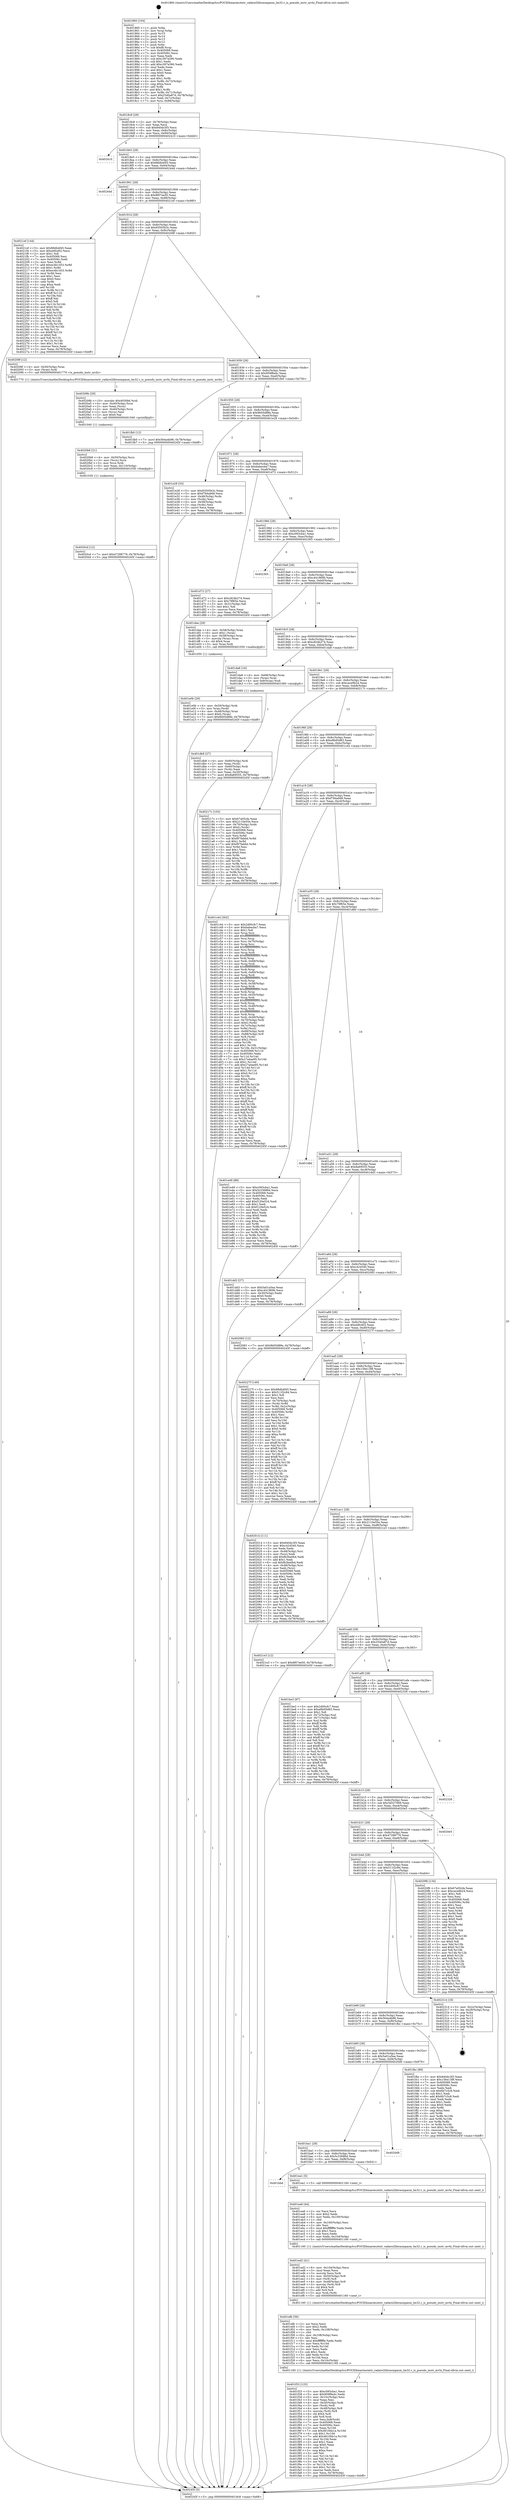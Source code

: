 digraph "0x401860" {
  label = "0x401860 (/mnt/c/Users/mathe/Desktop/tcc/POCII/binaries/extr_radare2librasmpasm_lm32.c_is_pseudo_instr_mvhi_Final-ollvm.out::main(0))"
  labelloc = "t"
  node[shape=record]

  Entry [label="",width=0.3,height=0.3,shape=circle,fillcolor=black,style=filled]
  "0x4018c8" [label="{
     0x4018c8 [29]\l
     | [instrs]\l
     &nbsp;&nbsp;0x4018c8 \<+3\>: mov -0x78(%rbp),%eax\l
     &nbsp;&nbsp;0x4018cb \<+2\>: mov %eax,%ecx\l
     &nbsp;&nbsp;0x4018cd \<+6\>: sub $0x840dc3f3,%ecx\l
     &nbsp;&nbsp;0x4018d3 \<+6\>: mov %eax,-0x8c(%rbp)\l
     &nbsp;&nbsp;0x4018d9 \<+6\>: mov %ecx,-0x90(%rbp)\l
     &nbsp;&nbsp;0x4018df \<+6\>: je 0000000000402410 \<main+0xbb0\>\l
  }"]
  "0x402410" [label="{
     0x402410\l
  }", style=dashed]
  "0x4018e5" [label="{
     0x4018e5 [28]\l
     | [instrs]\l
     &nbsp;&nbsp;0x4018e5 \<+5\>: jmp 00000000004018ea \<main+0x8a\>\l
     &nbsp;&nbsp;0x4018ea \<+6\>: mov -0x8c(%rbp),%eax\l
     &nbsp;&nbsp;0x4018f0 \<+5\>: sub $0x88db4f45,%eax\l
     &nbsp;&nbsp;0x4018f5 \<+6\>: mov %eax,-0x94(%rbp)\l
     &nbsp;&nbsp;0x4018fb \<+6\>: je 000000000040244d \<main+0xbed\>\l
  }"]
  Exit [label="",width=0.3,height=0.3,shape=circle,fillcolor=black,style=filled,peripheries=2]
  "0x40244d" [label="{
     0x40244d\l
  }", style=dashed]
  "0x401901" [label="{
     0x401901 [28]\l
     | [instrs]\l
     &nbsp;&nbsp;0x401901 \<+5\>: jmp 0000000000401906 \<main+0xa6\>\l
     &nbsp;&nbsp;0x401906 \<+6\>: mov -0x8c(%rbp),%eax\l
     &nbsp;&nbsp;0x40190c \<+5\>: sub $0x8f07ee50,%eax\l
     &nbsp;&nbsp;0x401911 \<+6\>: mov %eax,-0x98(%rbp)\l
     &nbsp;&nbsp;0x401917 \<+6\>: je 00000000004021ef \<main+0x98f\>\l
  }"]
  "0x4020cd" [label="{
     0x4020cd [12]\l
     | [instrs]\l
     &nbsp;&nbsp;0x4020cd \<+7\>: movl $0x47288776,-0x78(%rbp)\l
     &nbsp;&nbsp;0x4020d4 \<+5\>: jmp 000000000040245f \<main+0xbff\>\l
  }"]
  "0x4021ef" [label="{
     0x4021ef [144]\l
     | [instrs]\l
     &nbsp;&nbsp;0x4021ef \<+5\>: mov $0x88db4f45,%eax\l
     &nbsp;&nbsp;0x4021f4 \<+5\>: mov $0xd4fcd02,%ecx\l
     &nbsp;&nbsp;0x4021f9 \<+2\>: mov $0x1,%dl\l
     &nbsp;&nbsp;0x4021fb \<+7\>: mov 0x405068,%esi\l
     &nbsp;&nbsp;0x402202 \<+7\>: mov 0x40506c,%edi\l
     &nbsp;&nbsp;0x402209 \<+3\>: mov %esi,%r8d\l
     &nbsp;&nbsp;0x40220c \<+7\>: add $0xec4b1453,%r8d\l
     &nbsp;&nbsp;0x402213 \<+4\>: sub $0x1,%r8d\l
     &nbsp;&nbsp;0x402217 \<+7\>: sub $0xec4b1453,%r8d\l
     &nbsp;&nbsp;0x40221e \<+4\>: imul %r8d,%esi\l
     &nbsp;&nbsp;0x402222 \<+3\>: and $0x1,%esi\l
     &nbsp;&nbsp;0x402225 \<+3\>: cmp $0x0,%esi\l
     &nbsp;&nbsp;0x402228 \<+4\>: sete %r9b\l
     &nbsp;&nbsp;0x40222c \<+3\>: cmp $0xa,%edi\l
     &nbsp;&nbsp;0x40222f \<+4\>: setl %r10b\l
     &nbsp;&nbsp;0x402233 \<+3\>: mov %r9b,%r11b\l
     &nbsp;&nbsp;0x402236 \<+4\>: xor $0xff,%r11b\l
     &nbsp;&nbsp;0x40223a \<+3\>: mov %r10b,%bl\l
     &nbsp;&nbsp;0x40223d \<+3\>: xor $0xff,%bl\l
     &nbsp;&nbsp;0x402240 \<+3\>: xor $0x0,%dl\l
     &nbsp;&nbsp;0x402243 \<+3\>: mov %r11b,%r14b\l
     &nbsp;&nbsp;0x402246 \<+4\>: and $0x0,%r14b\l
     &nbsp;&nbsp;0x40224a \<+3\>: and %dl,%r9b\l
     &nbsp;&nbsp;0x40224d \<+3\>: mov %bl,%r15b\l
     &nbsp;&nbsp;0x402250 \<+4\>: and $0x0,%r15b\l
     &nbsp;&nbsp;0x402254 \<+3\>: and %dl,%r10b\l
     &nbsp;&nbsp;0x402257 \<+3\>: or %r9b,%r14b\l
     &nbsp;&nbsp;0x40225a \<+3\>: or %r10b,%r15b\l
     &nbsp;&nbsp;0x40225d \<+3\>: xor %r15b,%r14b\l
     &nbsp;&nbsp;0x402260 \<+3\>: or %bl,%r11b\l
     &nbsp;&nbsp;0x402263 \<+4\>: xor $0xff,%r11b\l
     &nbsp;&nbsp;0x402267 \<+3\>: or $0x0,%dl\l
     &nbsp;&nbsp;0x40226a \<+3\>: and %dl,%r11b\l
     &nbsp;&nbsp;0x40226d \<+3\>: or %r11b,%r14b\l
     &nbsp;&nbsp;0x402270 \<+4\>: test $0x1,%r14b\l
     &nbsp;&nbsp;0x402274 \<+3\>: cmovne %ecx,%eax\l
     &nbsp;&nbsp;0x402277 \<+3\>: mov %eax,-0x78(%rbp)\l
     &nbsp;&nbsp;0x40227a \<+5\>: jmp 000000000040245f \<main+0xbff\>\l
  }"]
  "0x40191d" [label="{
     0x40191d [28]\l
     | [instrs]\l
     &nbsp;&nbsp;0x40191d \<+5\>: jmp 0000000000401922 \<main+0xc2\>\l
     &nbsp;&nbsp;0x401922 \<+6\>: mov -0x8c(%rbp),%eax\l
     &nbsp;&nbsp;0x401928 \<+5\>: sub $0x93505b3c,%eax\l
     &nbsp;&nbsp;0x40192d \<+6\>: mov %eax,-0x9c(%rbp)\l
     &nbsp;&nbsp;0x401933 \<+6\>: je 000000000040208f \<main+0x82f\>\l
  }"]
  "0x4020b8" [label="{
     0x4020b8 [21]\l
     | [instrs]\l
     &nbsp;&nbsp;0x4020b8 \<+4\>: mov -0x50(%rbp),%rcx\l
     &nbsp;&nbsp;0x4020bc \<+3\>: mov (%rcx),%rcx\l
     &nbsp;&nbsp;0x4020bf \<+3\>: mov %rcx,%rdi\l
     &nbsp;&nbsp;0x4020c2 \<+6\>: mov %eax,-0x110(%rbp)\l
     &nbsp;&nbsp;0x4020c8 \<+5\>: call 0000000000401030 \<free@plt\>\l
     | [calls]\l
     &nbsp;&nbsp;0x401030 \{1\} (unknown)\l
  }"]
  "0x40208f" [label="{
     0x40208f [12]\l
     | [instrs]\l
     &nbsp;&nbsp;0x40208f \<+4\>: mov -0x50(%rbp),%rax\l
     &nbsp;&nbsp;0x402093 \<+3\>: mov (%rax),%rdi\l
     &nbsp;&nbsp;0x402096 \<+5\>: call 0000000000401770 \<is_pseudo_instr_mvhi\>\l
     | [calls]\l
     &nbsp;&nbsp;0x401770 \{1\} (/mnt/c/Users/mathe/Desktop/tcc/POCII/binaries/extr_radare2librasmpasm_lm32.c_is_pseudo_instr_mvhi_Final-ollvm.out::is_pseudo_instr_mvhi)\l
  }"]
  "0x401939" [label="{
     0x401939 [28]\l
     | [instrs]\l
     &nbsp;&nbsp;0x401939 \<+5\>: jmp 000000000040193e \<main+0xde\>\l
     &nbsp;&nbsp;0x40193e \<+6\>: mov -0x8c(%rbp),%eax\l
     &nbsp;&nbsp;0x401944 \<+5\>: sub $0x959f8a4c,%eax\l
     &nbsp;&nbsp;0x401949 \<+6\>: mov %eax,-0xa0(%rbp)\l
     &nbsp;&nbsp;0x40194f \<+6\>: je 0000000000401fb0 \<main+0x750\>\l
  }"]
  "0x40209b" [label="{
     0x40209b [29]\l
     | [instrs]\l
     &nbsp;&nbsp;0x40209b \<+10\>: movabs $0x4030b6,%rdi\l
     &nbsp;&nbsp;0x4020a5 \<+4\>: mov -0x40(%rbp),%rcx\l
     &nbsp;&nbsp;0x4020a9 \<+2\>: mov %eax,(%rcx)\l
     &nbsp;&nbsp;0x4020ab \<+4\>: mov -0x40(%rbp),%rcx\l
     &nbsp;&nbsp;0x4020af \<+2\>: mov (%rcx),%esi\l
     &nbsp;&nbsp;0x4020b1 \<+2\>: mov $0x0,%al\l
     &nbsp;&nbsp;0x4020b3 \<+5\>: call 0000000000401040 \<printf@plt\>\l
     | [calls]\l
     &nbsp;&nbsp;0x401040 \{1\} (unknown)\l
  }"]
  "0x401fb0" [label="{
     0x401fb0 [12]\l
     | [instrs]\l
     &nbsp;&nbsp;0x401fb0 \<+7\>: movl $0x564a4b96,-0x78(%rbp)\l
     &nbsp;&nbsp;0x401fb7 \<+5\>: jmp 000000000040245f \<main+0xbff\>\l
  }"]
  "0x401955" [label="{
     0x401955 [28]\l
     | [instrs]\l
     &nbsp;&nbsp;0x401955 \<+5\>: jmp 000000000040195a \<main+0xfa\>\l
     &nbsp;&nbsp;0x40195a \<+6\>: mov -0x8c(%rbp),%eax\l
     &nbsp;&nbsp;0x401960 \<+5\>: sub $0x9b05d88e,%eax\l
     &nbsp;&nbsp;0x401965 \<+6\>: mov %eax,-0xa4(%rbp)\l
     &nbsp;&nbsp;0x40196b \<+6\>: je 0000000000401e28 \<main+0x5c8\>\l
  }"]
  "0x401f33" [label="{
     0x401f33 [125]\l
     | [instrs]\l
     &nbsp;&nbsp;0x401f33 \<+5\>: mov $0xc093cba1,%ecx\l
     &nbsp;&nbsp;0x401f38 \<+5\>: mov $0x959f8a4c,%edx\l
     &nbsp;&nbsp;0x401f3d \<+6\>: mov -0x10c(%rbp),%esi\l
     &nbsp;&nbsp;0x401f43 \<+3\>: imul %eax,%esi\l
     &nbsp;&nbsp;0x401f46 \<+4\>: mov -0x50(%rbp),%rdi\l
     &nbsp;&nbsp;0x401f4a \<+3\>: mov (%rdi),%rdi\l
     &nbsp;&nbsp;0x401f4d \<+4\>: mov -0x48(%rbp),%r8\l
     &nbsp;&nbsp;0x401f51 \<+3\>: movslq (%r8),%r8\l
     &nbsp;&nbsp;0x401f54 \<+4\>: shl $0x4,%r8\l
     &nbsp;&nbsp;0x401f58 \<+3\>: add %r8,%rdi\l
     &nbsp;&nbsp;0x401f5b \<+3\>: mov %esi,0x8(%rdi)\l
     &nbsp;&nbsp;0x401f5e \<+7\>: mov 0x405068,%eax\l
     &nbsp;&nbsp;0x401f65 \<+7\>: mov 0x40506c,%esi\l
     &nbsp;&nbsp;0x401f6c \<+3\>: mov %eax,%r10d\l
     &nbsp;&nbsp;0x401f6f \<+7\>: sub $0x4610bb1a,%r10d\l
     &nbsp;&nbsp;0x401f76 \<+4\>: sub $0x1,%r10d\l
     &nbsp;&nbsp;0x401f7a \<+7\>: add $0x4610bb1a,%r10d\l
     &nbsp;&nbsp;0x401f81 \<+4\>: imul %r10d,%eax\l
     &nbsp;&nbsp;0x401f85 \<+3\>: and $0x1,%eax\l
     &nbsp;&nbsp;0x401f88 \<+3\>: cmp $0x0,%eax\l
     &nbsp;&nbsp;0x401f8b \<+4\>: sete %r11b\l
     &nbsp;&nbsp;0x401f8f \<+3\>: cmp $0xa,%esi\l
     &nbsp;&nbsp;0x401f92 \<+3\>: setl %bl\l
     &nbsp;&nbsp;0x401f95 \<+3\>: mov %r11b,%r14b\l
     &nbsp;&nbsp;0x401f98 \<+3\>: and %bl,%r14b\l
     &nbsp;&nbsp;0x401f9b \<+3\>: xor %bl,%r11b\l
     &nbsp;&nbsp;0x401f9e \<+3\>: or %r11b,%r14b\l
     &nbsp;&nbsp;0x401fa1 \<+4\>: test $0x1,%r14b\l
     &nbsp;&nbsp;0x401fa5 \<+3\>: cmovne %edx,%ecx\l
     &nbsp;&nbsp;0x401fa8 \<+3\>: mov %ecx,-0x78(%rbp)\l
     &nbsp;&nbsp;0x401fab \<+5\>: jmp 000000000040245f \<main+0xbff\>\l
  }"]
  "0x401e28" [label="{
     0x401e28 [33]\l
     | [instrs]\l
     &nbsp;&nbsp;0x401e28 \<+5\>: mov $0x93505b3c,%eax\l
     &nbsp;&nbsp;0x401e2d \<+5\>: mov $0xf784a9d9,%ecx\l
     &nbsp;&nbsp;0x401e32 \<+4\>: mov -0x48(%rbp),%rdx\l
     &nbsp;&nbsp;0x401e36 \<+2\>: mov (%rdx),%esi\l
     &nbsp;&nbsp;0x401e38 \<+4\>: mov -0x58(%rbp),%rdx\l
     &nbsp;&nbsp;0x401e3c \<+2\>: cmp (%rdx),%esi\l
     &nbsp;&nbsp;0x401e3e \<+3\>: cmovl %ecx,%eax\l
     &nbsp;&nbsp;0x401e41 \<+3\>: mov %eax,-0x78(%rbp)\l
     &nbsp;&nbsp;0x401e44 \<+5\>: jmp 000000000040245f \<main+0xbff\>\l
  }"]
  "0x401971" [label="{
     0x401971 [28]\l
     | [instrs]\l
     &nbsp;&nbsp;0x401971 \<+5\>: jmp 0000000000401976 \<main+0x116\>\l
     &nbsp;&nbsp;0x401976 \<+6\>: mov -0x8c(%rbp),%eax\l
     &nbsp;&nbsp;0x40197c \<+5\>: sub $0xbabecba7,%eax\l
     &nbsp;&nbsp;0x401981 \<+6\>: mov %eax,-0xa8(%rbp)\l
     &nbsp;&nbsp;0x401987 \<+6\>: je 0000000000401d72 \<main+0x512\>\l
  }"]
  "0x401efb" [label="{
     0x401efb [56]\l
     | [instrs]\l
     &nbsp;&nbsp;0x401efb \<+2\>: xor %ecx,%ecx\l
     &nbsp;&nbsp;0x401efd \<+5\>: mov $0x2,%edx\l
     &nbsp;&nbsp;0x401f02 \<+6\>: mov %edx,-0x108(%rbp)\l
     &nbsp;&nbsp;0x401f08 \<+1\>: cltd\l
     &nbsp;&nbsp;0x401f09 \<+6\>: mov -0x108(%rbp),%esi\l
     &nbsp;&nbsp;0x401f0f \<+2\>: idiv %esi\l
     &nbsp;&nbsp;0x401f11 \<+6\>: imul $0xfffffffe,%edx,%edx\l
     &nbsp;&nbsp;0x401f17 \<+3\>: mov %ecx,%r10d\l
     &nbsp;&nbsp;0x401f1a \<+3\>: sub %edx,%r10d\l
     &nbsp;&nbsp;0x401f1d \<+2\>: mov %ecx,%edx\l
     &nbsp;&nbsp;0x401f1f \<+3\>: sub $0x1,%edx\l
     &nbsp;&nbsp;0x401f22 \<+3\>: add %edx,%r10d\l
     &nbsp;&nbsp;0x401f25 \<+3\>: sub %r10d,%ecx\l
     &nbsp;&nbsp;0x401f28 \<+6\>: mov %ecx,-0x10c(%rbp)\l
     &nbsp;&nbsp;0x401f2e \<+5\>: call 0000000000401160 \<next_i\>\l
     | [calls]\l
     &nbsp;&nbsp;0x401160 \{1\} (/mnt/c/Users/mathe/Desktop/tcc/POCII/binaries/extr_radare2librasmpasm_lm32.c_is_pseudo_instr_mvhi_Final-ollvm.out::next_i)\l
  }"]
  "0x401d72" [label="{
     0x401d72 [27]\l
     | [instrs]\l
     &nbsp;&nbsp;0x401d72 \<+5\>: mov $0xc824b274,%eax\l
     &nbsp;&nbsp;0x401d77 \<+5\>: mov $0x79f65e,%ecx\l
     &nbsp;&nbsp;0x401d7c \<+3\>: mov -0x31(%rbp),%dl\l
     &nbsp;&nbsp;0x401d7f \<+3\>: test $0x1,%dl\l
     &nbsp;&nbsp;0x401d82 \<+3\>: cmovne %ecx,%eax\l
     &nbsp;&nbsp;0x401d85 \<+3\>: mov %eax,-0x78(%rbp)\l
     &nbsp;&nbsp;0x401d88 \<+5\>: jmp 000000000040245f \<main+0xbff\>\l
  }"]
  "0x40198d" [label="{
     0x40198d [28]\l
     | [instrs]\l
     &nbsp;&nbsp;0x40198d \<+5\>: jmp 0000000000401992 \<main+0x132\>\l
     &nbsp;&nbsp;0x401992 \<+6\>: mov -0x8c(%rbp),%eax\l
     &nbsp;&nbsp;0x401998 \<+5\>: sub $0xc093cba1,%eax\l
     &nbsp;&nbsp;0x40199d \<+6\>: mov %eax,-0xac(%rbp)\l
     &nbsp;&nbsp;0x4019a3 \<+6\>: je 0000000000402365 \<main+0xb05\>\l
  }"]
  "0x401ed2" [label="{
     0x401ed2 [41]\l
     | [instrs]\l
     &nbsp;&nbsp;0x401ed2 \<+6\>: mov -0x104(%rbp),%ecx\l
     &nbsp;&nbsp;0x401ed8 \<+3\>: imul %eax,%ecx\l
     &nbsp;&nbsp;0x401edb \<+3\>: movslq %ecx,%rdi\l
     &nbsp;&nbsp;0x401ede \<+4\>: mov -0x50(%rbp),%r8\l
     &nbsp;&nbsp;0x401ee2 \<+3\>: mov (%r8),%r8\l
     &nbsp;&nbsp;0x401ee5 \<+4\>: mov -0x48(%rbp),%r9\l
     &nbsp;&nbsp;0x401ee9 \<+3\>: movslq (%r9),%r9\l
     &nbsp;&nbsp;0x401eec \<+4\>: shl $0x4,%r9\l
     &nbsp;&nbsp;0x401ef0 \<+3\>: add %r9,%r8\l
     &nbsp;&nbsp;0x401ef3 \<+3\>: mov %rdi,(%r8)\l
     &nbsp;&nbsp;0x401ef6 \<+5\>: call 0000000000401160 \<next_i\>\l
     | [calls]\l
     &nbsp;&nbsp;0x401160 \{1\} (/mnt/c/Users/mathe/Desktop/tcc/POCII/binaries/extr_radare2librasmpasm_lm32.c_is_pseudo_instr_mvhi_Final-ollvm.out::next_i)\l
  }"]
  "0x402365" [label="{
     0x402365\l
  }", style=dashed]
  "0x4019a9" [label="{
     0x4019a9 [28]\l
     | [instrs]\l
     &nbsp;&nbsp;0x4019a9 \<+5\>: jmp 00000000004019ae \<main+0x14e\>\l
     &nbsp;&nbsp;0x4019ae \<+6\>: mov -0x8c(%rbp),%eax\l
     &nbsp;&nbsp;0x4019b4 \<+5\>: sub $0xc441969b,%eax\l
     &nbsp;&nbsp;0x4019b9 \<+6\>: mov %eax,-0xb0(%rbp)\l
     &nbsp;&nbsp;0x4019bf \<+6\>: je 0000000000401dee \<main+0x58e\>\l
  }"]
  "0x401ea6" [label="{
     0x401ea6 [44]\l
     | [instrs]\l
     &nbsp;&nbsp;0x401ea6 \<+2\>: xor %ecx,%ecx\l
     &nbsp;&nbsp;0x401ea8 \<+5\>: mov $0x2,%edx\l
     &nbsp;&nbsp;0x401ead \<+6\>: mov %edx,-0x100(%rbp)\l
     &nbsp;&nbsp;0x401eb3 \<+1\>: cltd\l
     &nbsp;&nbsp;0x401eb4 \<+6\>: mov -0x100(%rbp),%esi\l
     &nbsp;&nbsp;0x401eba \<+2\>: idiv %esi\l
     &nbsp;&nbsp;0x401ebc \<+6\>: imul $0xfffffffe,%edx,%edx\l
     &nbsp;&nbsp;0x401ec2 \<+3\>: sub $0x1,%ecx\l
     &nbsp;&nbsp;0x401ec5 \<+2\>: sub %ecx,%edx\l
     &nbsp;&nbsp;0x401ec7 \<+6\>: mov %edx,-0x104(%rbp)\l
     &nbsp;&nbsp;0x401ecd \<+5\>: call 0000000000401160 \<next_i\>\l
     | [calls]\l
     &nbsp;&nbsp;0x401160 \{1\} (/mnt/c/Users/mathe/Desktop/tcc/POCII/binaries/extr_radare2librasmpasm_lm32.c_is_pseudo_instr_mvhi_Final-ollvm.out::next_i)\l
  }"]
  "0x401dee" [label="{
     0x401dee [29]\l
     | [instrs]\l
     &nbsp;&nbsp;0x401dee \<+4\>: mov -0x58(%rbp),%rax\l
     &nbsp;&nbsp;0x401df2 \<+6\>: movl $0x1,(%rax)\l
     &nbsp;&nbsp;0x401df8 \<+4\>: mov -0x58(%rbp),%rax\l
     &nbsp;&nbsp;0x401dfc \<+3\>: movslq (%rax),%rax\l
     &nbsp;&nbsp;0x401dff \<+4\>: shl $0x4,%rax\l
     &nbsp;&nbsp;0x401e03 \<+3\>: mov %rax,%rdi\l
     &nbsp;&nbsp;0x401e06 \<+5\>: call 0000000000401050 \<malloc@plt\>\l
     | [calls]\l
     &nbsp;&nbsp;0x401050 \{1\} (unknown)\l
  }"]
  "0x4019c5" [label="{
     0x4019c5 [28]\l
     | [instrs]\l
     &nbsp;&nbsp;0x4019c5 \<+5\>: jmp 00000000004019ca \<main+0x16a\>\l
     &nbsp;&nbsp;0x4019ca \<+6\>: mov -0x8c(%rbp),%eax\l
     &nbsp;&nbsp;0x4019d0 \<+5\>: sub $0xc824b274,%eax\l
     &nbsp;&nbsp;0x4019d5 \<+6\>: mov %eax,-0xb4(%rbp)\l
     &nbsp;&nbsp;0x4019db \<+6\>: je 0000000000401da8 \<main+0x548\>\l
  }"]
  "0x401bbd" [label="{
     0x401bbd\l
  }", style=dashed]
  "0x401da8" [label="{
     0x401da8 [16]\l
     | [instrs]\l
     &nbsp;&nbsp;0x401da8 \<+4\>: mov -0x68(%rbp),%rax\l
     &nbsp;&nbsp;0x401dac \<+3\>: mov (%rax),%rax\l
     &nbsp;&nbsp;0x401daf \<+4\>: mov 0x8(%rax),%rdi\l
     &nbsp;&nbsp;0x401db3 \<+5\>: call 0000000000401060 \<atoi@plt\>\l
     | [calls]\l
     &nbsp;&nbsp;0x401060 \{1\} (unknown)\l
  }"]
  "0x4019e1" [label="{
     0x4019e1 [28]\l
     | [instrs]\l
     &nbsp;&nbsp;0x4019e1 \<+5\>: jmp 00000000004019e6 \<main+0x186\>\l
     &nbsp;&nbsp;0x4019e6 \<+6\>: mov -0x8c(%rbp),%eax\l
     &nbsp;&nbsp;0x4019ec \<+5\>: sub $0xcace9b24,%eax\l
     &nbsp;&nbsp;0x4019f1 \<+6\>: mov %eax,-0xb8(%rbp)\l
     &nbsp;&nbsp;0x4019f7 \<+6\>: je 000000000040217c \<main+0x91c\>\l
  }"]
  "0x401ea1" [label="{
     0x401ea1 [5]\l
     | [instrs]\l
     &nbsp;&nbsp;0x401ea1 \<+5\>: call 0000000000401160 \<next_i\>\l
     | [calls]\l
     &nbsp;&nbsp;0x401160 \{1\} (/mnt/c/Users/mathe/Desktop/tcc/POCII/binaries/extr_radare2librasmpasm_lm32.c_is_pseudo_instr_mvhi_Final-ollvm.out::next_i)\l
  }"]
  "0x40217c" [label="{
     0x40217c [103]\l
     | [instrs]\l
     &nbsp;&nbsp;0x40217c \<+5\>: mov $0x67a05cfa,%eax\l
     &nbsp;&nbsp;0x402181 \<+5\>: mov $0x2110e55e,%ecx\l
     &nbsp;&nbsp;0x402186 \<+4\>: mov -0x70(%rbp),%rdx\l
     &nbsp;&nbsp;0x40218a \<+6\>: movl $0x0,(%rdx)\l
     &nbsp;&nbsp;0x402190 \<+7\>: mov 0x405068,%esi\l
     &nbsp;&nbsp;0x402197 \<+7\>: mov 0x40506c,%edi\l
     &nbsp;&nbsp;0x40219e \<+3\>: mov %esi,%r8d\l
     &nbsp;&nbsp;0x4021a1 \<+7\>: sub $0xf97fab6d,%r8d\l
     &nbsp;&nbsp;0x4021a8 \<+4\>: sub $0x1,%r8d\l
     &nbsp;&nbsp;0x4021ac \<+7\>: add $0xf97fab6d,%r8d\l
     &nbsp;&nbsp;0x4021b3 \<+4\>: imul %r8d,%esi\l
     &nbsp;&nbsp;0x4021b7 \<+3\>: and $0x1,%esi\l
     &nbsp;&nbsp;0x4021ba \<+3\>: cmp $0x0,%esi\l
     &nbsp;&nbsp;0x4021bd \<+4\>: sete %r9b\l
     &nbsp;&nbsp;0x4021c1 \<+3\>: cmp $0xa,%edi\l
     &nbsp;&nbsp;0x4021c4 \<+4\>: setl %r10b\l
     &nbsp;&nbsp;0x4021c8 \<+3\>: mov %r9b,%r11b\l
     &nbsp;&nbsp;0x4021cb \<+3\>: and %r10b,%r11b\l
     &nbsp;&nbsp;0x4021ce \<+3\>: xor %r10b,%r9b\l
     &nbsp;&nbsp;0x4021d1 \<+3\>: or %r9b,%r11b\l
     &nbsp;&nbsp;0x4021d4 \<+4\>: test $0x1,%r11b\l
     &nbsp;&nbsp;0x4021d8 \<+3\>: cmovne %ecx,%eax\l
     &nbsp;&nbsp;0x4021db \<+3\>: mov %eax,-0x78(%rbp)\l
     &nbsp;&nbsp;0x4021de \<+5\>: jmp 000000000040245f \<main+0xbff\>\l
  }"]
  "0x4019fd" [label="{
     0x4019fd [28]\l
     | [instrs]\l
     &nbsp;&nbsp;0x4019fd \<+5\>: jmp 0000000000401a02 \<main+0x1a2\>\l
     &nbsp;&nbsp;0x401a02 \<+6\>: mov -0x8c(%rbp),%eax\l
     &nbsp;&nbsp;0x401a08 \<+5\>: sub $0xe8b95d83,%eax\l
     &nbsp;&nbsp;0x401a0d \<+6\>: mov %eax,-0xbc(%rbp)\l
     &nbsp;&nbsp;0x401a13 \<+6\>: je 0000000000401c44 \<main+0x3e4\>\l
  }"]
  "0x401ba1" [label="{
     0x401ba1 [28]\l
     | [instrs]\l
     &nbsp;&nbsp;0x401ba1 \<+5\>: jmp 0000000000401ba6 \<main+0x346\>\l
     &nbsp;&nbsp;0x401ba6 \<+6\>: mov -0x8c(%rbp),%eax\l
     &nbsp;&nbsp;0x401bac \<+5\>: sub $0x5c33686d,%eax\l
     &nbsp;&nbsp;0x401bb1 \<+6\>: mov %eax,-0xf8(%rbp)\l
     &nbsp;&nbsp;0x401bb7 \<+6\>: je 0000000000401ea1 \<main+0x641\>\l
  }"]
  "0x401c44" [label="{
     0x401c44 [302]\l
     | [instrs]\l
     &nbsp;&nbsp;0x401c44 \<+5\>: mov $0x2d00cfc7,%eax\l
     &nbsp;&nbsp;0x401c49 \<+5\>: mov $0xbabecba7,%ecx\l
     &nbsp;&nbsp;0x401c4e \<+2\>: mov $0x1,%dl\l
     &nbsp;&nbsp;0x401c50 \<+3\>: mov %rsp,%rsi\l
     &nbsp;&nbsp;0x401c53 \<+4\>: add $0xfffffffffffffff0,%rsi\l
     &nbsp;&nbsp;0x401c57 \<+3\>: mov %rsi,%rsp\l
     &nbsp;&nbsp;0x401c5a \<+4\>: mov %rsi,-0x70(%rbp)\l
     &nbsp;&nbsp;0x401c5e \<+3\>: mov %rsp,%rsi\l
     &nbsp;&nbsp;0x401c61 \<+4\>: add $0xfffffffffffffff0,%rsi\l
     &nbsp;&nbsp;0x401c65 \<+3\>: mov %rsi,%rsp\l
     &nbsp;&nbsp;0x401c68 \<+3\>: mov %rsp,%rdi\l
     &nbsp;&nbsp;0x401c6b \<+4\>: add $0xfffffffffffffff0,%rdi\l
     &nbsp;&nbsp;0x401c6f \<+3\>: mov %rdi,%rsp\l
     &nbsp;&nbsp;0x401c72 \<+4\>: mov %rdi,-0x68(%rbp)\l
     &nbsp;&nbsp;0x401c76 \<+3\>: mov %rsp,%rdi\l
     &nbsp;&nbsp;0x401c79 \<+4\>: add $0xfffffffffffffff0,%rdi\l
     &nbsp;&nbsp;0x401c7d \<+3\>: mov %rdi,%rsp\l
     &nbsp;&nbsp;0x401c80 \<+4\>: mov %rdi,-0x60(%rbp)\l
     &nbsp;&nbsp;0x401c84 \<+3\>: mov %rsp,%rdi\l
     &nbsp;&nbsp;0x401c87 \<+4\>: add $0xfffffffffffffff0,%rdi\l
     &nbsp;&nbsp;0x401c8b \<+3\>: mov %rdi,%rsp\l
     &nbsp;&nbsp;0x401c8e \<+4\>: mov %rdi,-0x58(%rbp)\l
     &nbsp;&nbsp;0x401c92 \<+3\>: mov %rsp,%rdi\l
     &nbsp;&nbsp;0x401c95 \<+4\>: add $0xfffffffffffffff0,%rdi\l
     &nbsp;&nbsp;0x401c99 \<+3\>: mov %rdi,%rsp\l
     &nbsp;&nbsp;0x401c9c \<+4\>: mov %rdi,-0x50(%rbp)\l
     &nbsp;&nbsp;0x401ca0 \<+3\>: mov %rsp,%rdi\l
     &nbsp;&nbsp;0x401ca3 \<+4\>: add $0xfffffffffffffff0,%rdi\l
     &nbsp;&nbsp;0x401ca7 \<+3\>: mov %rdi,%rsp\l
     &nbsp;&nbsp;0x401caa \<+4\>: mov %rdi,-0x48(%rbp)\l
     &nbsp;&nbsp;0x401cae \<+3\>: mov %rsp,%rdi\l
     &nbsp;&nbsp;0x401cb1 \<+4\>: add $0xfffffffffffffff0,%rdi\l
     &nbsp;&nbsp;0x401cb5 \<+3\>: mov %rdi,%rsp\l
     &nbsp;&nbsp;0x401cb8 \<+4\>: mov %rdi,-0x40(%rbp)\l
     &nbsp;&nbsp;0x401cbc \<+4\>: mov -0x70(%rbp),%rdi\l
     &nbsp;&nbsp;0x401cc0 \<+6\>: movl $0x0,(%rdi)\l
     &nbsp;&nbsp;0x401cc6 \<+4\>: mov -0x7c(%rbp),%r8d\l
     &nbsp;&nbsp;0x401cca \<+3\>: mov %r8d,(%rsi)\l
     &nbsp;&nbsp;0x401ccd \<+4\>: mov -0x68(%rbp),%rdi\l
     &nbsp;&nbsp;0x401cd1 \<+7\>: mov -0x88(%rbp),%r9\l
     &nbsp;&nbsp;0x401cd8 \<+3\>: mov %r9,(%rdi)\l
     &nbsp;&nbsp;0x401cdb \<+3\>: cmpl $0x2,(%rsi)\l
     &nbsp;&nbsp;0x401cde \<+4\>: setne %r10b\l
     &nbsp;&nbsp;0x401ce2 \<+4\>: and $0x1,%r10b\l
     &nbsp;&nbsp;0x401ce6 \<+4\>: mov %r10b,-0x31(%rbp)\l
     &nbsp;&nbsp;0x401cea \<+8\>: mov 0x405068,%r11d\l
     &nbsp;&nbsp;0x401cf2 \<+7\>: mov 0x40506c,%ebx\l
     &nbsp;&nbsp;0x401cf9 \<+3\>: mov %r11d,%r14d\l
     &nbsp;&nbsp;0x401cfc \<+7\>: sub $0x27a4ae95,%r14d\l
     &nbsp;&nbsp;0x401d03 \<+4\>: sub $0x1,%r14d\l
     &nbsp;&nbsp;0x401d07 \<+7\>: add $0x27a4ae95,%r14d\l
     &nbsp;&nbsp;0x401d0e \<+4\>: imul %r14d,%r11d\l
     &nbsp;&nbsp;0x401d12 \<+4\>: and $0x1,%r11d\l
     &nbsp;&nbsp;0x401d16 \<+4\>: cmp $0x0,%r11d\l
     &nbsp;&nbsp;0x401d1a \<+4\>: sete %r10b\l
     &nbsp;&nbsp;0x401d1e \<+3\>: cmp $0xa,%ebx\l
     &nbsp;&nbsp;0x401d21 \<+4\>: setl %r15b\l
     &nbsp;&nbsp;0x401d25 \<+3\>: mov %r10b,%r12b\l
     &nbsp;&nbsp;0x401d28 \<+4\>: xor $0xff,%r12b\l
     &nbsp;&nbsp;0x401d2c \<+3\>: mov %r15b,%r13b\l
     &nbsp;&nbsp;0x401d2f \<+4\>: xor $0xff,%r13b\l
     &nbsp;&nbsp;0x401d33 \<+3\>: xor $0x1,%dl\l
     &nbsp;&nbsp;0x401d36 \<+3\>: mov %r12b,%sil\l
     &nbsp;&nbsp;0x401d39 \<+4\>: and $0xff,%sil\l
     &nbsp;&nbsp;0x401d3d \<+3\>: and %dl,%r10b\l
     &nbsp;&nbsp;0x401d40 \<+3\>: mov %r13b,%dil\l
     &nbsp;&nbsp;0x401d43 \<+4\>: and $0xff,%dil\l
     &nbsp;&nbsp;0x401d47 \<+3\>: and %dl,%r15b\l
     &nbsp;&nbsp;0x401d4a \<+3\>: or %r10b,%sil\l
     &nbsp;&nbsp;0x401d4d \<+3\>: or %r15b,%dil\l
     &nbsp;&nbsp;0x401d50 \<+3\>: xor %dil,%sil\l
     &nbsp;&nbsp;0x401d53 \<+3\>: or %r13b,%r12b\l
     &nbsp;&nbsp;0x401d56 \<+4\>: xor $0xff,%r12b\l
     &nbsp;&nbsp;0x401d5a \<+3\>: or $0x1,%dl\l
     &nbsp;&nbsp;0x401d5d \<+3\>: and %dl,%r12b\l
     &nbsp;&nbsp;0x401d60 \<+3\>: or %r12b,%sil\l
     &nbsp;&nbsp;0x401d63 \<+4\>: test $0x1,%sil\l
     &nbsp;&nbsp;0x401d67 \<+3\>: cmovne %ecx,%eax\l
     &nbsp;&nbsp;0x401d6a \<+3\>: mov %eax,-0x78(%rbp)\l
     &nbsp;&nbsp;0x401d6d \<+5\>: jmp 000000000040245f \<main+0xbff\>\l
  }"]
  "0x401a19" [label="{
     0x401a19 [28]\l
     | [instrs]\l
     &nbsp;&nbsp;0x401a19 \<+5\>: jmp 0000000000401a1e \<main+0x1be\>\l
     &nbsp;&nbsp;0x401a1e \<+6\>: mov -0x8c(%rbp),%eax\l
     &nbsp;&nbsp;0x401a24 \<+5\>: sub $0xf784a9d9,%eax\l
     &nbsp;&nbsp;0x401a29 \<+6\>: mov %eax,-0xc0(%rbp)\l
     &nbsp;&nbsp;0x401a2f \<+6\>: je 0000000000401e49 \<main+0x5e9\>\l
  }"]
  "0x4020d9" [label="{
     0x4020d9\l
  }", style=dashed]
  "0x401e49" [label="{
     0x401e49 [88]\l
     | [instrs]\l
     &nbsp;&nbsp;0x401e49 \<+5\>: mov $0xc093cba1,%eax\l
     &nbsp;&nbsp;0x401e4e \<+5\>: mov $0x5c33686d,%ecx\l
     &nbsp;&nbsp;0x401e53 \<+7\>: mov 0x405068,%edx\l
     &nbsp;&nbsp;0x401e5a \<+7\>: mov 0x40506c,%esi\l
     &nbsp;&nbsp;0x401e61 \<+2\>: mov %edx,%edi\l
     &nbsp;&nbsp;0x401e63 \<+6\>: add $0xf120e524,%edi\l
     &nbsp;&nbsp;0x401e69 \<+3\>: sub $0x1,%edi\l
     &nbsp;&nbsp;0x401e6c \<+6\>: sub $0xf120e524,%edi\l
     &nbsp;&nbsp;0x401e72 \<+3\>: imul %edi,%edx\l
     &nbsp;&nbsp;0x401e75 \<+3\>: and $0x1,%edx\l
     &nbsp;&nbsp;0x401e78 \<+3\>: cmp $0x0,%edx\l
     &nbsp;&nbsp;0x401e7b \<+4\>: sete %r8b\l
     &nbsp;&nbsp;0x401e7f \<+3\>: cmp $0xa,%esi\l
     &nbsp;&nbsp;0x401e82 \<+4\>: setl %r9b\l
     &nbsp;&nbsp;0x401e86 \<+3\>: mov %r8b,%r10b\l
     &nbsp;&nbsp;0x401e89 \<+3\>: and %r9b,%r10b\l
     &nbsp;&nbsp;0x401e8c \<+3\>: xor %r9b,%r8b\l
     &nbsp;&nbsp;0x401e8f \<+3\>: or %r8b,%r10b\l
     &nbsp;&nbsp;0x401e92 \<+4\>: test $0x1,%r10b\l
     &nbsp;&nbsp;0x401e96 \<+3\>: cmovne %ecx,%eax\l
     &nbsp;&nbsp;0x401e99 \<+3\>: mov %eax,-0x78(%rbp)\l
     &nbsp;&nbsp;0x401e9c \<+5\>: jmp 000000000040245f \<main+0xbff\>\l
  }"]
  "0x401a35" [label="{
     0x401a35 [28]\l
     | [instrs]\l
     &nbsp;&nbsp;0x401a35 \<+5\>: jmp 0000000000401a3a \<main+0x1da\>\l
     &nbsp;&nbsp;0x401a3a \<+6\>: mov -0x8c(%rbp),%eax\l
     &nbsp;&nbsp;0x401a40 \<+5\>: sub $0x79f65e,%eax\l
     &nbsp;&nbsp;0x401a45 \<+6\>: mov %eax,-0xc4(%rbp)\l
     &nbsp;&nbsp;0x401a4b \<+6\>: je 0000000000401d8d \<main+0x52d\>\l
  }"]
  "0x401b85" [label="{
     0x401b85 [28]\l
     | [instrs]\l
     &nbsp;&nbsp;0x401b85 \<+5\>: jmp 0000000000401b8a \<main+0x32a\>\l
     &nbsp;&nbsp;0x401b8a \<+6\>: mov -0x8c(%rbp),%eax\l
     &nbsp;&nbsp;0x401b90 \<+5\>: sub $0x5a01a5ea,%eax\l
     &nbsp;&nbsp;0x401b95 \<+6\>: mov %eax,-0xf4(%rbp)\l
     &nbsp;&nbsp;0x401b9b \<+6\>: je 00000000004020d9 \<main+0x879\>\l
  }"]
  "0x401d8d" [label="{
     0x401d8d\l
  }", style=dashed]
  "0x401a51" [label="{
     0x401a51 [28]\l
     | [instrs]\l
     &nbsp;&nbsp;0x401a51 \<+5\>: jmp 0000000000401a56 \<main+0x1f6\>\l
     &nbsp;&nbsp;0x401a56 \<+6\>: mov -0x8c(%rbp),%eax\l
     &nbsp;&nbsp;0x401a5c \<+5\>: sub $0x8a69555,%eax\l
     &nbsp;&nbsp;0x401a61 \<+6\>: mov %eax,-0xc8(%rbp)\l
     &nbsp;&nbsp;0x401a67 \<+6\>: je 0000000000401dd3 \<main+0x573\>\l
  }"]
  "0x401fbc" [label="{
     0x401fbc [88]\l
     | [instrs]\l
     &nbsp;&nbsp;0x401fbc \<+5\>: mov $0x840dc3f3,%eax\l
     &nbsp;&nbsp;0x401fc1 \<+5\>: mov $0x156e13f8,%ecx\l
     &nbsp;&nbsp;0x401fc6 \<+7\>: mov 0x405068,%edx\l
     &nbsp;&nbsp;0x401fcd \<+7\>: mov 0x40506c,%esi\l
     &nbsp;&nbsp;0x401fd4 \<+2\>: mov %edx,%edi\l
     &nbsp;&nbsp;0x401fd6 \<+6\>: sub $0x6b7c5c8,%edi\l
     &nbsp;&nbsp;0x401fdc \<+3\>: sub $0x1,%edi\l
     &nbsp;&nbsp;0x401fdf \<+6\>: add $0x6b7c5c8,%edi\l
     &nbsp;&nbsp;0x401fe5 \<+3\>: imul %edi,%edx\l
     &nbsp;&nbsp;0x401fe8 \<+3\>: and $0x1,%edx\l
     &nbsp;&nbsp;0x401feb \<+3\>: cmp $0x0,%edx\l
     &nbsp;&nbsp;0x401fee \<+4\>: sete %r8b\l
     &nbsp;&nbsp;0x401ff2 \<+3\>: cmp $0xa,%esi\l
     &nbsp;&nbsp;0x401ff5 \<+4\>: setl %r9b\l
     &nbsp;&nbsp;0x401ff9 \<+3\>: mov %r8b,%r10b\l
     &nbsp;&nbsp;0x401ffc \<+3\>: and %r9b,%r10b\l
     &nbsp;&nbsp;0x401fff \<+3\>: xor %r9b,%r8b\l
     &nbsp;&nbsp;0x402002 \<+3\>: or %r8b,%r10b\l
     &nbsp;&nbsp;0x402005 \<+4\>: test $0x1,%r10b\l
     &nbsp;&nbsp;0x402009 \<+3\>: cmovne %ecx,%eax\l
     &nbsp;&nbsp;0x40200c \<+3\>: mov %eax,-0x78(%rbp)\l
     &nbsp;&nbsp;0x40200f \<+5\>: jmp 000000000040245f \<main+0xbff\>\l
  }"]
  "0x401dd3" [label="{
     0x401dd3 [27]\l
     | [instrs]\l
     &nbsp;&nbsp;0x401dd3 \<+5\>: mov $0x5a01a5ea,%eax\l
     &nbsp;&nbsp;0x401dd8 \<+5\>: mov $0xc441969b,%ecx\l
     &nbsp;&nbsp;0x401ddd \<+3\>: mov -0x30(%rbp),%edx\l
     &nbsp;&nbsp;0x401de0 \<+3\>: cmp $0x0,%edx\l
     &nbsp;&nbsp;0x401de3 \<+3\>: cmove %ecx,%eax\l
     &nbsp;&nbsp;0x401de6 \<+3\>: mov %eax,-0x78(%rbp)\l
     &nbsp;&nbsp;0x401de9 \<+5\>: jmp 000000000040245f \<main+0xbff\>\l
  }"]
  "0x401a6d" [label="{
     0x401a6d [28]\l
     | [instrs]\l
     &nbsp;&nbsp;0x401a6d \<+5\>: jmp 0000000000401a72 \<main+0x212\>\l
     &nbsp;&nbsp;0x401a72 \<+6\>: mov -0x8c(%rbp),%eax\l
     &nbsp;&nbsp;0x401a78 \<+5\>: sub $0xc424540,%eax\l
     &nbsp;&nbsp;0x401a7d \<+6\>: mov %eax,-0xcc(%rbp)\l
     &nbsp;&nbsp;0x401a83 \<+6\>: je 0000000000402083 \<main+0x823\>\l
  }"]
  "0x401b69" [label="{
     0x401b69 [28]\l
     | [instrs]\l
     &nbsp;&nbsp;0x401b69 \<+5\>: jmp 0000000000401b6e \<main+0x30e\>\l
     &nbsp;&nbsp;0x401b6e \<+6\>: mov -0x8c(%rbp),%eax\l
     &nbsp;&nbsp;0x401b74 \<+5\>: sub $0x564a4b96,%eax\l
     &nbsp;&nbsp;0x401b79 \<+6\>: mov %eax,-0xf0(%rbp)\l
     &nbsp;&nbsp;0x401b7f \<+6\>: je 0000000000401fbc \<main+0x75c\>\l
  }"]
  "0x402083" [label="{
     0x402083 [12]\l
     | [instrs]\l
     &nbsp;&nbsp;0x402083 \<+7\>: movl $0x9b05d88e,-0x78(%rbp)\l
     &nbsp;&nbsp;0x40208a \<+5\>: jmp 000000000040245f \<main+0xbff\>\l
  }"]
  "0x401a89" [label="{
     0x401a89 [28]\l
     | [instrs]\l
     &nbsp;&nbsp;0x401a89 \<+5\>: jmp 0000000000401a8e \<main+0x22e\>\l
     &nbsp;&nbsp;0x401a8e \<+6\>: mov -0x8c(%rbp),%eax\l
     &nbsp;&nbsp;0x401a94 \<+5\>: sub $0xd4fcd02,%eax\l
     &nbsp;&nbsp;0x401a99 \<+6\>: mov %eax,-0xd0(%rbp)\l
     &nbsp;&nbsp;0x401a9f \<+6\>: je 000000000040227f \<main+0xa1f\>\l
  }"]
  "0x402314" [label="{
     0x402314 [18]\l
     | [instrs]\l
     &nbsp;&nbsp;0x402314 \<+3\>: mov -0x2c(%rbp),%eax\l
     &nbsp;&nbsp;0x402317 \<+4\>: lea -0x28(%rbp),%rsp\l
     &nbsp;&nbsp;0x40231b \<+1\>: pop %rbx\l
     &nbsp;&nbsp;0x40231c \<+2\>: pop %r12\l
     &nbsp;&nbsp;0x40231e \<+2\>: pop %r13\l
     &nbsp;&nbsp;0x402320 \<+2\>: pop %r14\l
     &nbsp;&nbsp;0x402322 \<+2\>: pop %r15\l
     &nbsp;&nbsp;0x402324 \<+1\>: pop %rbp\l
     &nbsp;&nbsp;0x402325 \<+1\>: ret\l
  }"]
  "0x40227f" [label="{
     0x40227f [149]\l
     | [instrs]\l
     &nbsp;&nbsp;0x40227f \<+5\>: mov $0x88db4f45,%eax\l
     &nbsp;&nbsp;0x402284 \<+5\>: mov $0x511f2c84,%ecx\l
     &nbsp;&nbsp;0x402289 \<+2\>: mov $0x1,%dl\l
     &nbsp;&nbsp;0x40228b \<+2\>: xor %esi,%esi\l
     &nbsp;&nbsp;0x40228d \<+4\>: mov -0x70(%rbp),%rdi\l
     &nbsp;&nbsp;0x402291 \<+3\>: mov (%rdi),%r8d\l
     &nbsp;&nbsp;0x402294 \<+4\>: mov %r8d,-0x2c(%rbp)\l
     &nbsp;&nbsp;0x402298 \<+8\>: mov 0x405068,%r8d\l
     &nbsp;&nbsp;0x4022a0 \<+8\>: mov 0x40506c,%r9d\l
     &nbsp;&nbsp;0x4022a8 \<+3\>: sub $0x1,%esi\l
     &nbsp;&nbsp;0x4022ab \<+3\>: mov %r8d,%r10d\l
     &nbsp;&nbsp;0x4022ae \<+3\>: add %esi,%r10d\l
     &nbsp;&nbsp;0x4022b1 \<+4\>: imul %r10d,%r8d\l
     &nbsp;&nbsp;0x4022b5 \<+4\>: and $0x1,%r8d\l
     &nbsp;&nbsp;0x4022b9 \<+4\>: cmp $0x0,%r8d\l
     &nbsp;&nbsp;0x4022bd \<+4\>: sete %r11b\l
     &nbsp;&nbsp;0x4022c1 \<+4\>: cmp $0xa,%r9d\l
     &nbsp;&nbsp;0x4022c5 \<+3\>: setl %bl\l
     &nbsp;&nbsp;0x4022c8 \<+3\>: mov %r11b,%r14b\l
     &nbsp;&nbsp;0x4022cb \<+4\>: xor $0xff,%r14b\l
     &nbsp;&nbsp;0x4022cf \<+3\>: mov %bl,%r15b\l
     &nbsp;&nbsp;0x4022d2 \<+4\>: xor $0xff,%r15b\l
     &nbsp;&nbsp;0x4022d6 \<+3\>: xor $0x1,%dl\l
     &nbsp;&nbsp;0x4022d9 \<+3\>: mov %r14b,%r12b\l
     &nbsp;&nbsp;0x4022dc \<+4\>: and $0xff,%r12b\l
     &nbsp;&nbsp;0x4022e0 \<+3\>: and %dl,%r11b\l
     &nbsp;&nbsp;0x4022e3 \<+3\>: mov %r15b,%r13b\l
     &nbsp;&nbsp;0x4022e6 \<+4\>: and $0xff,%r13b\l
     &nbsp;&nbsp;0x4022ea \<+2\>: and %dl,%bl\l
     &nbsp;&nbsp;0x4022ec \<+3\>: or %r11b,%r12b\l
     &nbsp;&nbsp;0x4022ef \<+3\>: or %bl,%r13b\l
     &nbsp;&nbsp;0x4022f2 \<+3\>: xor %r13b,%r12b\l
     &nbsp;&nbsp;0x4022f5 \<+3\>: or %r15b,%r14b\l
     &nbsp;&nbsp;0x4022f8 \<+4\>: xor $0xff,%r14b\l
     &nbsp;&nbsp;0x4022fc \<+3\>: or $0x1,%dl\l
     &nbsp;&nbsp;0x4022ff \<+3\>: and %dl,%r14b\l
     &nbsp;&nbsp;0x402302 \<+3\>: or %r14b,%r12b\l
     &nbsp;&nbsp;0x402305 \<+4\>: test $0x1,%r12b\l
     &nbsp;&nbsp;0x402309 \<+3\>: cmovne %ecx,%eax\l
     &nbsp;&nbsp;0x40230c \<+3\>: mov %eax,-0x78(%rbp)\l
     &nbsp;&nbsp;0x40230f \<+5\>: jmp 000000000040245f \<main+0xbff\>\l
  }"]
  "0x401aa5" [label="{
     0x401aa5 [28]\l
     | [instrs]\l
     &nbsp;&nbsp;0x401aa5 \<+5\>: jmp 0000000000401aaa \<main+0x24a\>\l
     &nbsp;&nbsp;0x401aaa \<+6\>: mov -0x8c(%rbp),%eax\l
     &nbsp;&nbsp;0x401ab0 \<+5\>: sub $0x156e13f8,%eax\l
     &nbsp;&nbsp;0x401ab5 \<+6\>: mov %eax,-0xd4(%rbp)\l
     &nbsp;&nbsp;0x401abb \<+6\>: je 0000000000402014 \<main+0x7b4\>\l
  }"]
  "0x401b4d" [label="{
     0x401b4d [28]\l
     | [instrs]\l
     &nbsp;&nbsp;0x401b4d \<+5\>: jmp 0000000000401b52 \<main+0x2f2\>\l
     &nbsp;&nbsp;0x401b52 \<+6\>: mov -0x8c(%rbp),%eax\l
     &nbsp;&nbsp;0x401b58 \<+5\>: sub $0x511f2c84,%eax\l
     &nbsp;&nbsp;0x401b5d \<+6\>: mov %eax,-0xec(%rbp)\l
     &nbsp;&nbsp;0x401b63 \<+6\>: je 0000000000402314 \<main+0xab4\>\l
  }"]
  "0x402014" [label="{
     0x402014 [111]\l
     | [instrs]\l
     &nbsp;&nbsp;0x402014 \<+5\>: mov $0x840dc3f3,%eax\l
     &nbsp;&nbsp;0x402019 \<+5\>: mov $0xc424540,%ecx\l
     &nbsp;&nbsp;0x40201e \<+2\>: xor %edx,%edx\l
     &nbsp;&nbsp;0x402020 \<+4\>: mov -0x48(%rbp),%rsi\l
     &nbsp;&nbsp;0x402024 \<+2\>: mov (%rsi),%edi\l
     &nbsp;&nbsp;0x402026 \<+6\>: add $0xfb3ba0b4,%edi\l
     &nbsp;&nbsp;0x40202c \<+3\>: add $0x1,%edi\l
     &nbsp;&nbsp;0x40202f \<+6\>: sub $0xfb3ba0b4,%edi\l
     &nbsp;&nbsp;0x402035 \<+4\>: mov -0x48(%rbp),%rsi\l
     &nbsp;&nbsp;0x402039 \<+2\>: mov %edi,(%rsi)\l
     &nbsp;&nbsp;0x40203b \<+7\>: mov 0x405068,%edi\l
     &nbsp;&nbsp;0x402042 \<+8\>: mov 0x40506c,%r8d\l
     &nbsp;&nbsp;0x40204a \<+3\>: sub $0x1,%edx\l
     &nbsp;&nbsp;0x40204d \<+3\>: mov %edi,%r9d\l
     &nbsp;&nbsp;0x402050 \<+3\>: add %edx,%r9d\l
     &nbsp;&nbsp;0x402053 \<+4\>: imul %r9d,%edi\l
     &nbsp;&nbsp;0x402057 \<+3\>: and $0x1,%edi\l
     &nbsp;&nbsp;0x40205a \<+3\>: cmp $0x0,%edi\l
     &nbsp;&nbsp;0x40205d \<+4\>: sete %r10b\l
     &nbsp;&nbsp;0x402061 \<+4\>: cmp $0xa,%r8d\l
     &nbsp;&nbsp;0x402065 \<+4\>: setl %r11b\l
     &nbsp;&nbsp;0x402069 \<+3\>: mov %r10b,%bl\l
     &nbsp;&nbsp;0x40206c \<+3\>: and %r11b,%bl\l
     &nbsp;&nbsp;0x40206f \<+3\>: xor %r11b,%r10b\l
     &nbsp;&nbsp;0x402072 \<+3\>: or %r10b,%bl\l
     &nbsp;&nbsp;0x402075 \<+3\>: test $0x1,%bl\l
     &nbsp;&nbsp;0x402078 \<+3\>: cmovne %ecx,%eax\l
     &nbsp;&nbsp;0x40207b \<+3\>: mov %eax,-0x78(%rbp)\l
     &nbsp;&nbsp;0x40207e \<+5\>: jmp 000000000040245f \<main+0xbff\>\l
  }"]
  "0x401ac1" [label="{
     0x401ac1 [28]\l
     | [instrs]\l
     &nbsp;&nbsp;0x401ac1 \<+5\>: jmp 0000000000401ac6 \<main+0x266\>\l
     &nbsp;&nbsp;0x401ac6 \<+6\>: mov -0x8c(%rbp),%eax\l
     &nbsp;&nbsp;0x401acc \<+5\>: sub $0x2110e55e,%eax\l
     &nbsp;&nbsp;0x401ad1 \<+6\>: mov %eax,-0xd8(%rbp)\l
     &nbsp;&nbsp;0x401ad7 \<+6\>: je 00000000004021e3 \<main+0x983\>\l
  }"]
  "0x4020f6" [label="{
     0x4020f6 [134]\l
     | [instrs]\l
     &nbsp;&nbsp;0x4020f6 \<+5\>: mov $0x67a05cfa,%eax\l
     &nbsp;&nbsp;0x4020fb \<+5\>: mov $0xcace9b24,%ecx\l
     &nbsp;&nbsp;0x402100 \<+2\>: mov $0x1,%dl\l
     &nbsp;&nbsp;0x402102 \<+2\>: xor %esi,%esi\l
     &nbsp;&nbsp;0x402104 \<+7\>: mov 0x405068,%edi\l
     &nbsp;&nbsp;0x40210b \<+8\>: mov 0x40506c,%r8d\l
     &nbsp;&nbsp;0x402113 \<+3\>: sub $0x1,%esi\l
     &nbsp;&nbsp;0x402116 \<+3\>: mov %edi,%r9d\l
     &nbsp;&nbsp;0x402119 \<+3\>: add %esi,%r9d\l
     &nbsp;&nbsp;0x40211c \<+4\>: imul %r9d,%edi\l
     &nbsp;&nbsp;0x402120 \<+3\>: and $0x1,%edi\l
     &nbsp;&nbsp;0x402123 \<+3\>: cmp $0x0,%edi\l
     &nbsp;&nbsp;0x402126 \<+4\>: sete %r10b\l
     &nbsp;&nbsp;0x40212a \<+4\>: cmp $0xa,%r8d\l
     &nbsp;&nbsp;0x40212e \<+4\>: setl %r11b\l
     &nbsp;&nbsp;0x402132 \<+3\>: mov %r10b,%bl\l
     &nbsp;&nbsp;0x402135 \<+3\>: xor $0xff,%bl\l
     &nbsp;&nbsp;0x402138 \<+3\>: mov %r11b,%r14b\l
     &nbsp;&nbsp;0x40213b \<+4\>: xor $0xff,%r14b\l
     &nbsp;&nbsp;0x40213f \<+3\>: xor $0x0,%dl\l
     &nbsp;&nbsp;0x402142 \<+3\>: mov %bl,%r15b\l
     &nbsp;&nbsp;0x402145 \<+4\>: and $0x0,%r15b\l
     &nbsp;&nbsp;0x402149 \<+3\>: and %dl,%r10b\l
     &nbsp;&nbsp;0x40214c \<+3\>: mov %r14b,%r12b\l
     &nbsp;&nbsp;0x40214f \<+4\>: and $0x0,%r12b\l
     &nbsp;&nbsp;0x402153 \<+3\>: and %dl,%r11b\l
     &nbsp;&nbsp;0x402156 \<+3\>: or %r10b,%r15b\l
     &nbsp;&nbsp;0x402159 \<+3\>: or %r11b,%r12b\l
     &nbsp;&nbsp;0x40215c \<+3\>: xor %r12b,%r15b\l
     &nbsp;&nbsp;0x40215f \<+3\>: or %r14b,%bl\l
     &nbsp;&nbsp;0x402162 \<+3\>: xor $0xff,%bl\l
     &nbsp;&nbsp;0x402165 \<+3\>: or $0x0,%dl\l
     &nbsp;&nbsp;0x402168 \<+2\>: and %dl,%bl\l
     &nbsp;&nbsp;0x40216a \<+3\>: or %bl,%r15b\l
     &nbsp;&nbsp;0x40216d \<+4\>: test $0x1,%r15b\l
     &nbsp;&nbsp;0x402171 \<+3\>: cmovne %ecx,%eax\l
     &nbsp;&nbsp;0x402174 \<+3\>: mov %eax,-0x78(%rbp)\l
     &nbsp;&nbsp;0x402177 \<+5\>: jmp 000000000040245f \<main+0xbff\>\l
  }"]
  "0x4021e3" [label="{
     0x4021e3 [12]\l
     | [instrs]\l
     &nbsp;&nbsp;0x4021e3 \<+7\>: movl $0x8f07ee50,-0x78(%rbp)\l
     &nbsp;&nbsp;0x4021ea \<+5\>: jmp 000000000040245f \<main+0xbff\>\l
  }"]
  "0x401add" [label="{
     0x401add [28]\l
     | [instrs]\l
     &nbsp;&nbsp;0x401add \<+5\>: jmp 0000000000401ae2 \<main+0x282\>\l
     &nbsp;&nbsp;0x401ae2 \<+6\>: mov -0x8c(%rbp),%eax\l
     &nbsp;&nbsp;0x401ae8 \<+5\>: sub $0x2540a87d,%eax\l
     &nbsp;&nbsp;0x401aed \<+6\>: mov %eax,-0xdc(%rbp)\l
     &nbsp;&nbsp;0x401af3 \<+6\>: je 0000000000401be3 \<main+0x383\>\l
  }"]
  "0x401b31" [label="{
     0x401b31 [28]\l
     | [instrs]\l
     &nbsp;&nbsp;0x401b31 \<+5\>: jmp 0000000000401b36 \<main+0x2d6\>\l
     &nbsp;&nbsp;0x401b36 \<+6\>: mov -0x8c(%rbp),%eax\l
     &nbsp;&nbsp;0x401b3c \<+5\>: sub $0x47288776,%eax\l
     &nbsp;&nbsp;0x401b41 \<+6\>: mov %eax,-0xe8(%rbp)\l
     &nbsp;&nbsp;0x401b47 \<+6\>: je 00000000004020f6 \<main+0x896\>\l
  }"]
  "0x401be3" [label="{
     0x401be3 [97]\l
     | [instrs]\l
     &nbsp;&nbsp;0x401be3 \<+5\>: mov $0x2d00cfc7,%eax\l
     &nbsp;&nbsp;0x401be8 \<+5\>: mov $0xe8b95d83,%ecx\l
     &nbsp;&nbsp;0x401bed \<+2\>: mov $0x1,%dl\l
     &nbsp;&nbsp;0x401bef \<+4\>: mov -0x72(%rbp),%sil\l
     &nbsp;&nbsp;0x401bf3 \<+4\>: mov -0x71(%rbp),%dil\l
     &nbsp;&nbsp;0x401bf7 \<+3\>: mov %sil,%r8b\l
     &nbsp;&nbsp;0x401bfa \<+4\>: xor $0xff,%r8b\l
     &nbsp;&nbsp;0x401bfe \<+3\>: mov %dil,%r9b\l
     &nbsp;&nbsp;0x401c01 \<+4\>: xor $0xff,%r9b\l
     &nbsp;&nbsp;0x401c05 \<+3\>: xor $0x1,%dl\l
     &nbsp;&nbsp;0x401c08 \<+3\>: mov %r8b,%r10b\l
     &nbsp;&nbsp;0x401c0b \<+4\>: and $0xff,%r10b\l
     &nbsp;&nbsp;0x401c0f \<+3\>: and %dl,%sil\l
     &nbsp;&nbsp;0x401c12 \<+3\>: mov %r9b,%r11b\l
     &nbsp;&nbsp;0x401c15 \<+4\>: and $0xff,%r11b\l
     &nbsp;&nbsp;0x401c19 \<+3\>: and %dl,%dil\l
     &nbsp;&nbsp;0x401c1c \<+3\>: or %sil,%r10b\l
     &nbsp;&nbsp;0x401c1f \<+3\>: or %dil,%r11b\l
     &nbsp;&nbsp;0x401c22 \<+3\>: xor %r11b,%r10b\l
     &nbsp;&nbsp;0x401c25 \<+3\>: or %r9b,%r8b\l
     &nbsp;&nbsp;0x401c28 \<+4\>: xor $0xff,%r8b\l
     &nbsp;&nbsp;0x401c2c \<+3\>: or $0x1,%dl\l
     &nbsp;&nbsp;0x401c2f \<+3\>: and %dl,%r8b\l
     &nbsp;&nbsp;0x401c32 \<+3\>: or %r8b,%r10b\l
     &nbsp;&nbsp;0x401c35 \<+4\>: test $0x1,%r10b\l
     &nbsp;&nbsp;0x401c39 \<+3\>: cmovne %ecx,%eax\l
     &nbsp;&nbsp;0x401c3c \<+3\>: mov %eax,-0x78(%rbp)\l
     &nbsp;&nbsp;0x401c3f \<+5\>: jmp 000000000040245f \<main+0xbff\>\l
  }"]
  "0x401af9" [label="{
     0x401af9 [28]\l
     | [instrs]\l
     &nbsp;&nbsp;0x401af9 \<+5\>: jmp 0000000000401afe \<main+0x29e\>\l
     &nbsp;&nbsp;0x401afe \<+6\>: mov -0x8c(%rbp),%eax\l
     &nbsp;&nbsp;0x401b04 \<+5\>: sub $0x2d00cfc7,%eax\l
     &nbsp;&nbsp;0x401b09 \<+6\>: mov %eax,-0xe0(%rbp)\l
     &nbsp;&nbsp;0x401b0f \<+6\>: je 0000000000402326 \<main+0xac6\>\l
  }"]
  "0x40245f" [label="{
     0x40245f [5]\l
     | [instrs]\l
     &nbsp;&nbsp;0x40245f \<+5\>: jmp 00000000004018c8 \<main+0x68\>\l
  }"]
  "0x401860" [label="{
     0x401860 [104]\l
     | [instrs]\l
     &nbsp;&nbsp;0x401860 \<+1\>: push %rbp\l
     &nbsp;&nbsp;0x401861 \<+3\>: mov %rsp,%rbp\l
     &nbsp;&nbsp;0x401864 \<+2\>: push %r15\l
     &nbsp;&nbsp;0x401866 \<+2\>: push %r14\l
     &nbsp;&nbsp;0x401868 \<+2\>: push %r13\l
     &nbsp;&nbsp;0x40186a \<+2\>: push %r12\l
     &nbsp;&nbsp;0x40186c \<+1\>: push %rbx\l
     &nbsp;&nbsp;0x40186d \<+7\>: sub $0xf8,%rsp\l
     &nbsp;&nbsp;0x401874 \<+7\>: mov 0x405068,%eax\l
     &nbsp;&nbsp;0x40187b \<+7\>: mov 0x40506c,%ecx\l
     &nbsp;&nbsp;0x401882 \<+2\>: mov %eax,%edx\l
     &nbsp;&nbsp;0x401884 \<+6\>: sub $0xc397a390,%edx\l
     &nbsp;&nbsp;0x40188a \<+3\>: sub $0x1,%edx\l
     &nbsp;&nbsp;0x40188d \<+6\>: add $0xc397a390,%edx\l
     &nbsp;&nbsp;0x401893 \<+3\>: imul %edx,%eax\l
     &nbsp;&nbsp;0x401896 \<+3\>: and $0x1,%eax\l
     &nbsp;&nbsp;0x401899 \<+3\>: cmp $0x0,%eax\l
     &nbsp;&nbsp;0x40189c \<+4\>: sete %r8b\l
     &nbsp;&nbsp;0x4018a0 \<+4\>: and $0x1,%r8b\l
     &nbsp;&nbsp;0x4018a4 \<+4\>: mov %r8b,-0x72(%rbp)\l
     &nbsp;&nbsp;0x4018a8 \<+3\>: cmp $0xa,%ecx\l
     &nbsp;&nbsp;0x4018ab \<+4\>: setl %r8b\l
     &nbsp;&nbsp;0x4018af \<+4\>: and $0x1,%r8b\l
     &nbsp;&nbsp;0x4018b3 \<+4\>: mov %r8b,-0x71(%rbp)\l
     &nbsp;&nbsp;0x4018b7 \<+7\>: movl $0x2540a87d,-0x78(%rbp)\l
     &nbsp;&nbsp;0x4018be \<+3\>: mov %edi,-0x7c(%rbp)\l
     &nbsp;&nbsp;0x4018c1 \<+7\>: mov %rsi,-0x88(%rbp)\l
  }"]
  "0x4020e5" [label="{
     0x4020e5\l
  }", style=dashed]
  "0x401db8" [label="{
     0x401db8 [27]\l
     | [instrs]\l
     &nbsp;&nbsp;0x401db8 \<+4\>: mov -0x60(%rbp),%rdi\l
     &nbsp;&nbsp;0x401dbc \<+2\>: mov %eax,(%rdi)\l
     &nbsp;&nbsp;0x401dbe \<+4\>: mov -0x60(%rbp),%rdi\l
     &nbsp;&nbsp;0x401dc2 \<+2\>: mov (%rdi),%eax\l
     &nbsp;&nbsp;0x401dc4 \<+3\>: mov %eax,-0x30(%rbp)\l
     &nbsp;&nbsp;0x401dc7 \<+7\>: movl $0x8a69555,-0x78(%rbp)\l
     &nbsp;&nbsp;0x401dce \<+5\>: jmp 000000000040245f \<main+0xbff\>\l
  }"]
  "0x401e0b" [label="{
     0x401e0b [29]\l
     | [instrs]\l
     &nbsp;&nbsp;0x401e0b \<+4\>: mov -0x50(%rbp),%rdi\l
     &nbsp;&nbsp;0x401e0f \<+3\>: mov %rax,(%rdi)\l
     &nbsp;&nbsp;0x401e12 \<+4\>: mov -0x48(%rbp),%rax\l
     &nbsp;&nbsp;0x401e16 \<+6\>: movl $0x0,(%rax)\l
     &nbsp;&nbsp;0x401e1c \<+7\>: movl $0x9b05d88e,-0x78(%rbp)\l
     &nbsp;&nbsp;0x401e23 \<+5\>: jmp 000000000040245f \<main+0xbff\>\l
  }"]
  "0x401b15" [label="{
     0x401b15 [28]\l
     | [instrs]\l
     &nbsp;&nbsp;0x401b15 \<+5\>: jmp 0000000000401b1a \<main+0x2ba\>\l
     &nbsp;&nbsp;0x401b1a \<+6\>: mov -0x8c(%rbp),%eax\l
     &nbsp;&nbsp;0x401b20 \<+5\>: sub $0x3d527069,%eax\l
     &nbsp;&nbsp;0x401b25 \<+6\>: mov %eax,-0xe4(%rbp)\l
     &nbsp;&nbsp;0x401b2b \<+6\>: je 00000000004020e5 \<main+0x885\>\l
  }"]
  "0x402326" [label="{
     0x402326\l
  }", style=dashed]
  Entry -> "0x401860" [label=" 1"]
  "0x4018c8" -> "0x402410" [label=" 0"]
  "0x4018c8" -> "0x4018e5" [label=" 21"]
  "0x402314" -> Exit [label=" 1"]
  "0x4018e5" -> "0x40244d" [label=" 0"]
  "0x4018e5" -> "0x401901" [label=" 21"]
  "0x40227f" -> "0x40245f" [label=" 1"]
  "0x401901" -> "0x4021ef" [label=" 1"]
  "0x401901" -> "0x40191d" [label=" 20"]
  "0x4021ef" -> "0x40245f" [label=" 1"]
  "0x40191d" -> "0x40208f" [label=" 1"]
  "0x40191d" -> "0x401939" [label=" 19"]
  "0x4021e3" -> "0x40245f" [label=" 1"]
  "0x401939" -> "0x401fb0" [label=" 1"]
  "0x401939" -> "0x401955" [label=" 18"]
  "0x40217c" -> "0x40245f" [label=" 1"]
  "0x401955" -> "0x401e28" [label=" 2"]
  "0x401955" -> "0x401971" [label=" 16"]
  "0x4020f6" -> "0x40245f" [label=" 1"]
  "0x401971" -> "0x401d72" [label=" 1"]
  "0x401971" -> "0x40198d" [label=" 15"]
  "0x4020cd" -> "0x40245f" [label=" 1"]
  "0x40198d" -> "0x402365" [label=" 0"]
  "0x40198d" -> "0x4019a9" [label=" 15"]
  "0x4020b8" -> "0x4020cd" [label=" 1"]
  "0x4019a9" -> "0x401dee" [label=" 1"]
  "0x4019a9" -> "0x4019c5" [label=" 14"]
  "0x40209b" -> "0x4020b8" [label=" 1"]
  "0x4019c5" -> "0x401da8" [label=" 1"]
  "0x4019c5" -> "0x4019e1" [label=" 13"]
  "0x40208f" -> "0x40209b" [label=" 1"]
  "0x4019e1" -> "0x40217c" [label=" 1"]
  "0x4019e1" -> "0x4019fd" [label=" 12"]
  "0x402083" -> "0x40245f" [label=" 1"]
  "0x4019fd" -> "0x401c44" [label=" 1"]
  "0x4019fd" -> "0x401a19" [label=" 11"]
  "0x401fbc" -> "0x40245f" [label=" 1"]
  "0x401a19" -> "0x401e49" [label=" 1"]
  "0x401a19" -> "0x401a35" [label=" 10"]
  "0x401fb0" -> "0x40245f" [label=" 1"]
  "0x401a35" -> "0x401d8d" [label=" 0"]
  "0x401a35" -> "0x401a51" [label=" 10"]
  "0x401efb" -> "0x401f33" [label=" 1"]
  "0x401a51" -> "0x401dd3" [label=" 1"]
  "0x401a51" -> "0x401a6d" [label=" 9"]
  "0x401ed2" -> "0x401efb" [label=" 1"]
  "0x401a6d" -> "0x402083" [label=" 1"]
  "0x401a6d" -> "0x401a89" [label=" 8"]
  "0x401ea1" -> "0x401ea6" [label=" 1"]
  "0x401a89" -> "0x40227f" [label=" 1"]
  "0x401a89" -> "0x401aa5" [label=" 7"]
  "0x401ba1" -> "0x401bbd" [label=" 0"]
  "0x401aa5" -> "0x402014" [label=" 1"]
  "0x401aa5" -> "0x401ac1" [label=" 6"]
  "0x402014" -> "0x40245f" [label=" 1"]
  "0x401ac1" -> "0x4021e3" [label=" 1"]
  "0x401ac1" -> "0x401add" [label=" 5"]
  "0x401b85" -> "0x401ba1" [label=" 1"]
  "0x401add" -> "0x401be3" [label=" 1"]
  "0x401add" -> "0x401af9" [label=" 4"]
  "0x401be3" -> "0x40245f" [label=" 1"]
  "0x401860" -> "0x4018c8" [label=" 1"]
  "0x40245f" -> "0x4018c8" [label=" 20"]
  "0x401f33" -> "0x40245f" [label=" 1"]
  "0x401c44" -> "0x40245f" [label=" 1"]
  "0x401d72" -> "0x40245f" [label=" 1"]
  "0x401da8" -> "0x401db8" [label=" 1"]
  "0x401db8" -> "0x40245f" [label=" 1"]
  "0x401dd3" -> "0x40245f" [label=" 1"]
  "0x401dee" -> "0x401e0b" [label=" 1"]
  "0x401e0b" -> "0x40245f" [label=" 1"]
  "0x401e28" -> "0x40245f" [label=" 2"]
  "0x401e49" -> "0x40245f" [label=" 1"]
  "0x401b69" -> "0x401b85" [label=" 1"]
  "0x401af9" -> "0x402326" [label=" 0"]
  "0x401af9" -> "0x401b15" [label=" 4"]
  "0x401b69" -> "0x401fbc" [label=" 1"]
  "0x401b15" -> "0x4020e5" [label=" 0"]
  "0x401b15" -> "0x401b31" [label=" 4"]
  "0x401b85" -> "0x4020d9" [label=" 0"]
  "0x401b31" -> "0x4020f6" [label=" 1"]
  "0x401b31" -> "0x401b4d" [label=" 3"]
  "0x401ba1" -> "0x401ea1" [label=" 1"]
  "0x401b4d" -> "0x402314" [label=" 1"]
  "0x401b4d" -> "0x401b69" [label=" 2"]
  "0x401ea6" -> "0x401ed2" [label=" 1"]
}
